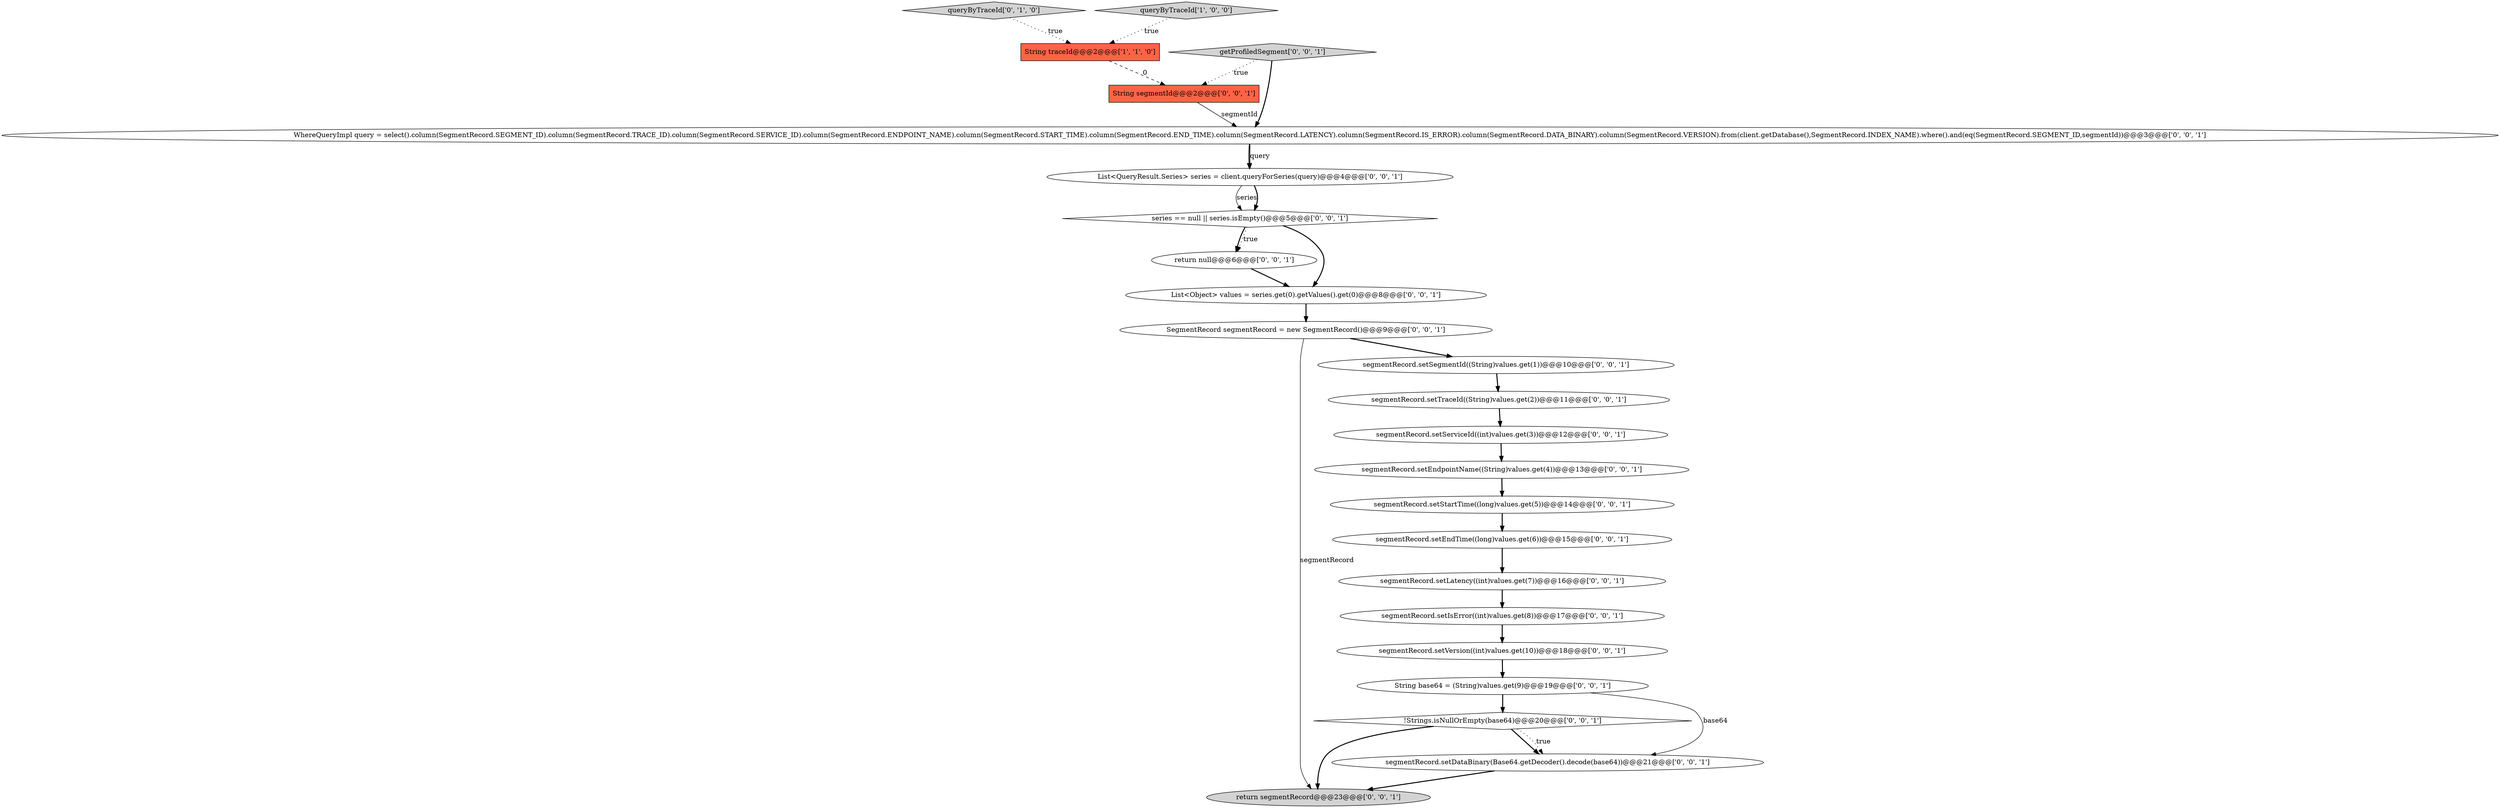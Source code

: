 digraph {
12 [style = filled, label = "segmentRecord.setTraceId((String)values.get(2))@@@11@@@['0', '0', '1']", fillcolor = white, shape = ellipse image = "AAA0AAABBB3BBB"];
6 [style = filled, label = "return segmentRecord@@@23@@@['0', '0', '1']", fillcolor = lightgray, shape = ellipse image = "AAA0AAABBB3BBB"];
9 [style = filled, label = "WhereQueryImpl query = select().column(SegmentRecord.SEGMENT_ID).column(SegmentRecord.TRACE_ID).column(SegmentRecord.SERVICE_ID).column(SegmentRecord.ENDPOINT_NAME).column(SegmentRecord.START_TIME).column(SegmentRecord.END_TIME).column(SegmentRecord.LATENCY).column(SegmentRecord.IS_ERROR).column(SegmentRecord.DATA_BINARY).column(SegmentRecord.VERSION).from(client.getDatabase(),SegmentRecord.INDEX_NAME).where().and(eq(SegmentRecord.SEGMENT_ID,segmentId))@@@3@@@['0', '0', '1']", fillcolor = white, shape = ellipse image = "AAA0AAABBB3BBB"];
16 [style = filled, label = "segmentRecord.setServiceId((int)values.get(3))@@@12@@@['0', '0', '1']", fillcolor = white, shape = ellipse image = "AAA0AAABBB3BBB"];
20 [style = filled, label = "SegmentRecord segmentRecord = new SegmentRecord()@@@9@@@['0', '0', '1']", fillcolor = white, shape = ellipse image = "AAA0AAABBB3BBB"];
11 [style = filled, label = "!Strings.isNullOrEmpty(base64)@@@20@@@['0', '0', '1']", fillcolor = white, shape = diamond image = "AAA0AAABBB3BBB"];
23 [style = filled, label = "segmentRecord.setEndpointName((String)values.get(4))@@@13@@@['0', '0', '1']", fillcolor = white, shape = ellipse image = "AAA0AAABBB3BBB"];
0 [style = filled, label = "String traceId@@@2@@@['1', '1', '0']", fillcolor = tomato, shape = box image = "AAA0AAABBB1BBB"];
2 [style = filled, label = "queryByTraceId['0', '1', '0']", fillcolor = lightgray, shape = diamond image = "AAA0AAABBB2BBB"];
13 [style = filled, label = "List<QueryResult.Series> series = client.queryForSeries(query)@@@4@@@['0', '0', '1']", fillcolor = white, shape = ellipse image = "AAA0AAABBB3BBB"];
15 [style = filled, label = "segmentRecord.setDataBinary(Base64.getDecoder().decode(base64))@@@21@@@['0', '0', '1']", fillcolor = white, shape = ellipse image = "AAA0AAABBB3BBB"];
3 [style = filled, label = "String base64 = (String)values.get(9)@@@19@@@['0', '0', '1']", fillcolor = white, shape = ellipse image = "AAA0AAABBB3BBB"];
18 [style = filled, label = "segmentRecord.setStartTime((long)values.get(5))@@@14@@@['0', '0', '1']", fillcolor = white, shape = ellipse image = "AAA0AAABBB3BBB"];
5 [style = filled, label = "series == null || series.isEmpty()@@@5@@@['0', '0', '1']", fillcolor = white, shape = diamond image = "AAA0AAABBB3BBB"];
17 [style = filled, label = "segmentRecord.setVersion((int)values.get(10))@@@18@@@['0', '0', '1']", fillcolor = white, shape = ellipse image = "AAA0AAABBB3BBB"];
22 [style = filled, label = "String segmentId@@@2@@@['0', '0', '1']", fillcolor = tomato, shape = box image = "AAA0AAABBB3BBB"];
14 [style = filled, label = "segmentRecord.setIsError((int)values.get(8))@@@17@@@['0', '0', '1']", fillcolor = white, shape = ellipse image = "AAA0AAABBB3BBB"];
7 [style = filled, label = "return null@@@6@@@['0', '0', '1']", fillcolor = white, shape = ellipse image = "AAA0AAABBB3BBB"];
4 [style = filled, label = "segmentRecord.setEndTime((long)values.get(6))@@@15@@@['0', '0', '1']", fillcolor = white, shape = ellipse image = "AAA0AAABBB3BBB"];
10 [style = filled, label = "segmentRecord.setLatency((int)values.get(7))@@@16@@@['0', '0', '1']", fillcolor = white, shape = ellipse image = "AAA0AAABBB3BBB"];
1 [style = filled, label = "queryByTraceId['1', '0', '0']", fillcolor = lightgray, shape = diamond image = "AAA0AAABBB1BBB"];
19 [style = filled, label = "getProfiledSegment['0', '0', '1']", fillcolor = lightgray, shape = diamond image = "AAA0AAABBB3BBB"];
21 [style = filled, label = "segmentRecord.setSegmentId((String)values.get(1))@@@10@@@['0', '0', '1']", fillcolor = white, shape = ellipse image = "AAA0AAABBB3BBB"];
8 [style = filled, label = "List<Object> values = series.get(0).getValues().get(0)@@@8@@@['0', '0', '1']", fillcolor = white, shape = ellipse image = "AAA0AAABBB3BBB"];
22->9 [style = solid, label="segmentId"];
14->17 [style = bold, label=""];
5->7 [style = bold, label=""];
7->8 [style = bold, label=""];
5->8 [style = bold, label=""];
3->11 [style = bold, label=""];
19->9 [style = bold, label=""];
1->0 [style = dotted, label="true"];
13->5 [style = solid, label="series"];
9->13 [style = bold, label=""];
5->7 [style = dotted, label="true"];
11->15 [style = bold, label=""];
17->3 [style = bold, label=""];
11->6 [style = bold, label=""];
15->6 [style = bold, label=""];
21->12 [style = bold, label=""];
12->16 [style = bold, label=""];
20->21 [style = bold, label=""];
16->23 [style = bold, label=""];
9->13 [style = solid, label="query"];
19->22 [style = dotted, label="true"];
11->15 [style = dotted, label="true"];
23->18 [style = bold, label=""];
4->10 [style = bold, label=""];
3->15 [style = solid, label="base64"];
2->0 [style = dotted, label="true"];
0->22 [style = dashed, label="0"];
8->20 [style = bold, label=""];
10->14 [style = bold, label=""];
13->5 [style = bold, label=""];
18->4 [style = bold, label=""];
20->6 [style = solid, label="segmentRecord"];
}
